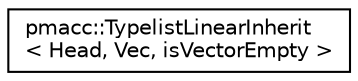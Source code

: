 digraph "Graphical Class Hierarchy"
{
 // LATEX_PDF_SIZE
  edge [fontname="Helvetica",fontsize="10",labelfontname="Helvetica",labelfontsize="10"];
  node [fontname="Helvetica",fontsize="10",shape=record];
  rankdir="LR";
  Node0 [label="pmacc::TypelistLinearInherit\l\< Head, Vec, isVectorEmpty \>",height=0.2,width=0.4,color="black", fillcolor="white", style="filled",URL="$structpmacc_1_1_typelist_linear_inherit.html",tooltip="Rule if head is a class without Base template parameter."];
}
